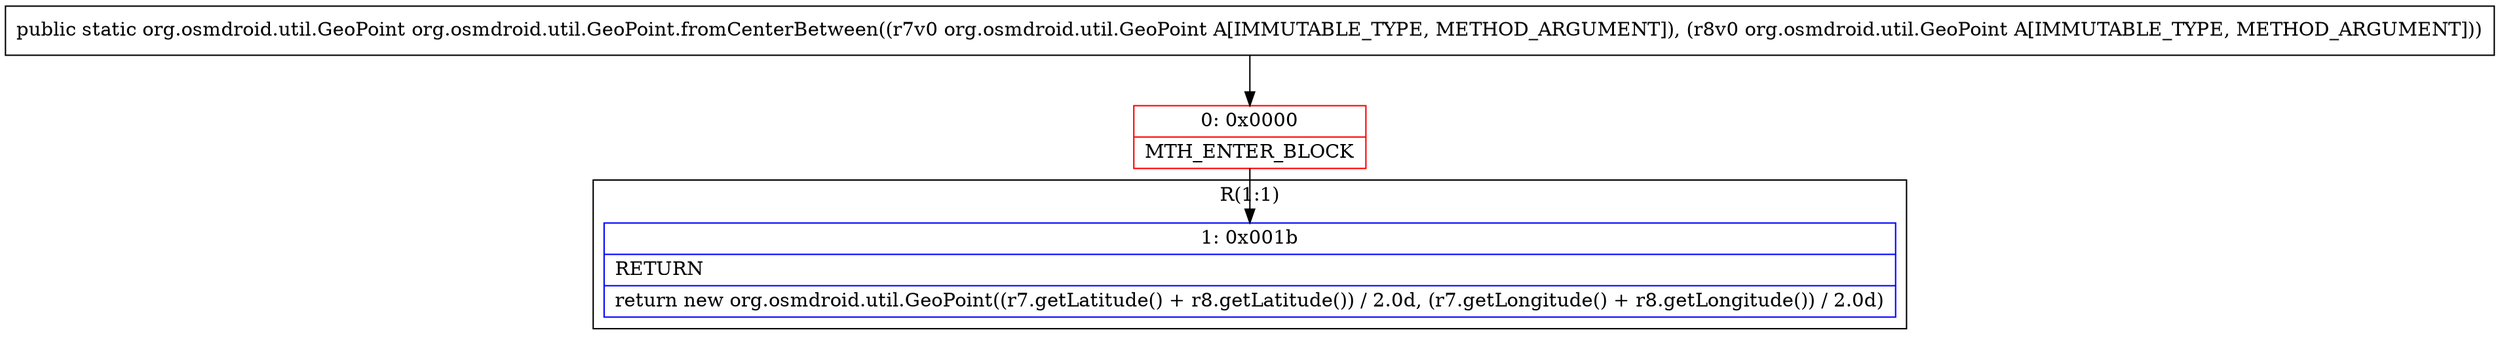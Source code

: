 digraph "CFG fororg.osmdroid.util.GeoPoint.fromCenterBetween(Lorg\/osmdroid\/util\/GeoPoint;Lorg\/osmdroid\/util\/GeoPoint;)Lorg\/osmdroid\/util\/GeoPoint;" {
subgraph cluster_Region_1755980106 {
label = "R(1:1)";
node [shape=record,color=blue];
Node_1 [shape=record,label="{1\:\ 0x001b|RETURN\l|return new org.osmdroid.util.GeoPoint((r7.getLatitude() + r8.getLatitude()) \/ 2.0d, (r7.getLongitude() + r8.getLongitude()) \/ 2.0d)\l}"];
}
Node_0 [shape=record,color=red,label="{0\:\ 0x0000|MTH_ENTER_BLOCK\l}"];
MethodNode[shape=record,label="{public static org.osmdroid.util.GeoPoint org.osmdroid.util.GeoPoint.fromCenterBetween((r7v0 org.osmdroid.util.GeoPoint A[IMMUTABLE_TYPE, METHOD_ARGUMENT]), (r8v0 org.osmdroid.util.GeoPoint A[IMMUTABLE_TYPE, METHOD_ARGUMENT])) }"];
MethodNode -> Node_0;
Node_0 -> Node_1;
}

